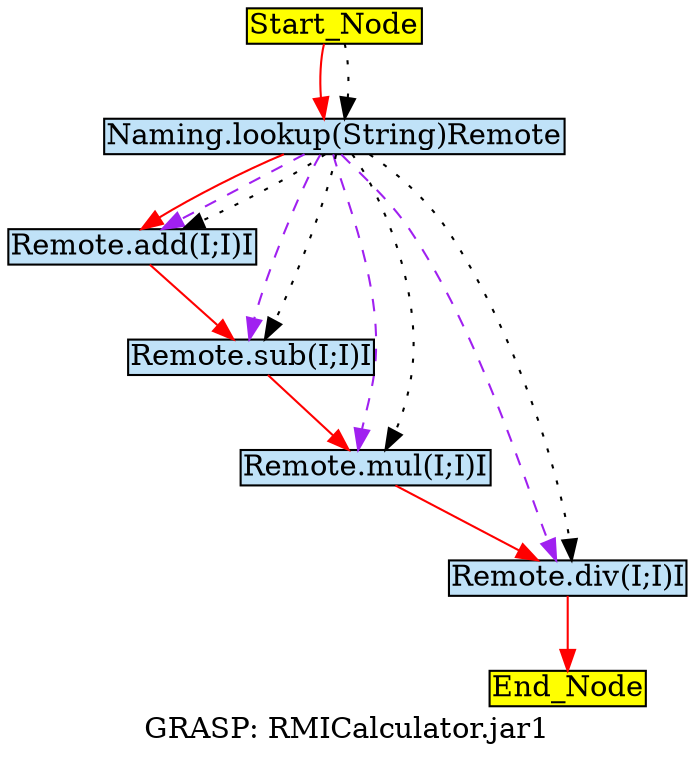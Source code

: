 digraph G {
	graph[label="GRASP: RMICalculator.jar1"];	node[style=filled,fillcolor ="white",shape=box,margin=0.02,width=0,height=0];
	"Start_Node"[fillcolor ="yellow",style="filled" ];
	"Start_Node"[fillcolor ="yellow",style="filled" ];
	"Naming.lookup(String)Remote"[fillcolor ="#c0e2f8",style="filled" ];
	"Remote.add(I;I)I"[fillcolor ="#c0e2f8",style="filled" ];
	"Remote.mul(I;I)I"[fillcolor ="#c0e2f8",style="filled" ];
	"End_Node"[fillcolor ="yellow",style="filled" ];
	"Remote.sub(I;I)I"[fillcolor ="#c0e2f8",style="filled" ];
	"Remote.div(I;I)I"[fillcolor ="#c0e2f8",style="filled" ];
	"Start_Node" -> "Naming.lookup(String)Remote"[color="red",style=solid];
	"Start_Node" -> "Naming.lookup(String)Remote"[color="black",style=dotted];
	"Naming.lookup(String)Remote" -> "Remote.add(I;I)I"[color="red",style=solid];
	"Naming.lookup(String)Remote" -> "Remote.add(I;I)I"[color="purple",style=dashed];
	"Naming.lookup(String)Remote" -> "Remote.add(I;I)I"[color="black",style=dotted];
	"Naming.lookup(String)Remote" -> "Remote.mul(I;I)I"[color="purple",style=dashed];
	"Naming.lookup(String)Remote" -> "Remote.mul(I;I)I"[color="black",style=dotted];
	"Naming.lookup(String)Remote" -> "Remote.sub(I;I)I"[color="purple",style=dashed];
	"Naming.lookup(String)Remote" -> "Remote.sub(I;I)I"[color="black",style=dotted];
	"Naming.lookup(String)Remote" -> "Remote.div(I;I)I"[color="purple",style=dashed];
	"Naming.lookup(String)Remote" -> "Remote.div(I;I)I"[color="black",style=dotted];
	"Remote.add(I;I)I" -> "Remote.sub(I;I)I"[color="red",style=solid];
	"Remote.mul(I;I)I" -> "Remote.div(I;I)I"[color="red",style=solid];
	"Remote.sub(I;I)I" -> "Remote.mul(I;I)I"[color="red",style=solid];
	"Remote.div(I;I)I" -> "End_Node"[color="red",style=solid];
}
